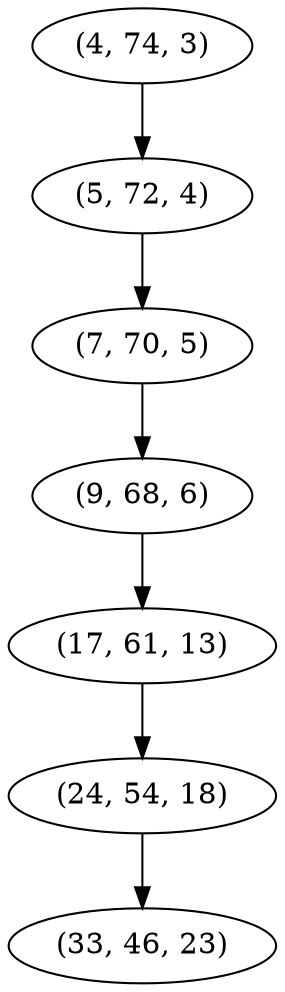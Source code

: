 digraph tree {
    "(4, 74, 3)";
    "(5, 72, 4)";
    "(7, 70, 5)";
    "(9, 68, 6)";
    "(17, 61, 13)";
    "(24, 54, 18)";
    "(33, 46, 23)";
    "(4, 74, 3)" -> "(5, 72, 4)";
    "(5, 72, 4)" -> "(7, 70, 5)";
    "(7, 70, 5)" -> "(9, 68, 6)";
    "(9, 68, 6)" -> "(17, 61, 13)";
    "(17, 61, 13)" -> "(24, 54, 18)";
    "(24, 54, 18)" -> "(33, 46, 23)";
}
